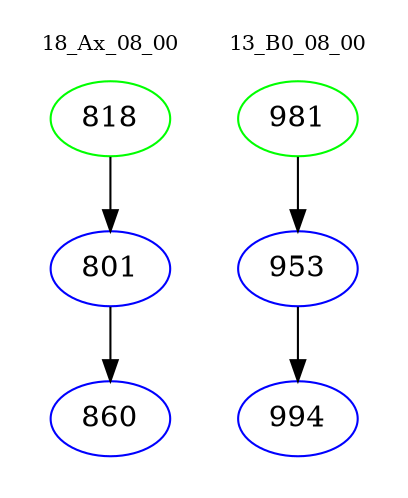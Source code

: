 digraph{
subgraph cluster_0 {
color = white
label = "18_Ax_08_00";
fontsize=10;
T0_818 [label="818", color="green"]
T0_818 -> T0_801 [color="black"]
T0_801 [label="801", color="blue"]
T0_801 -> T0_860 [color="black"]
T0_860 [label="860", color="blue"]
}
subgraph cluster_1 {
color = white
label = "13_B0_08_00";
fontsize=10;
T1_981 [label="981", color="green"]
T1_981 -> T1_953 [color="black"]
T1_953 [label="953", color="blue"]
T1_953 -> T1_994 [color="black"]
T1_994 [label="994", color="blue"]
}
}
